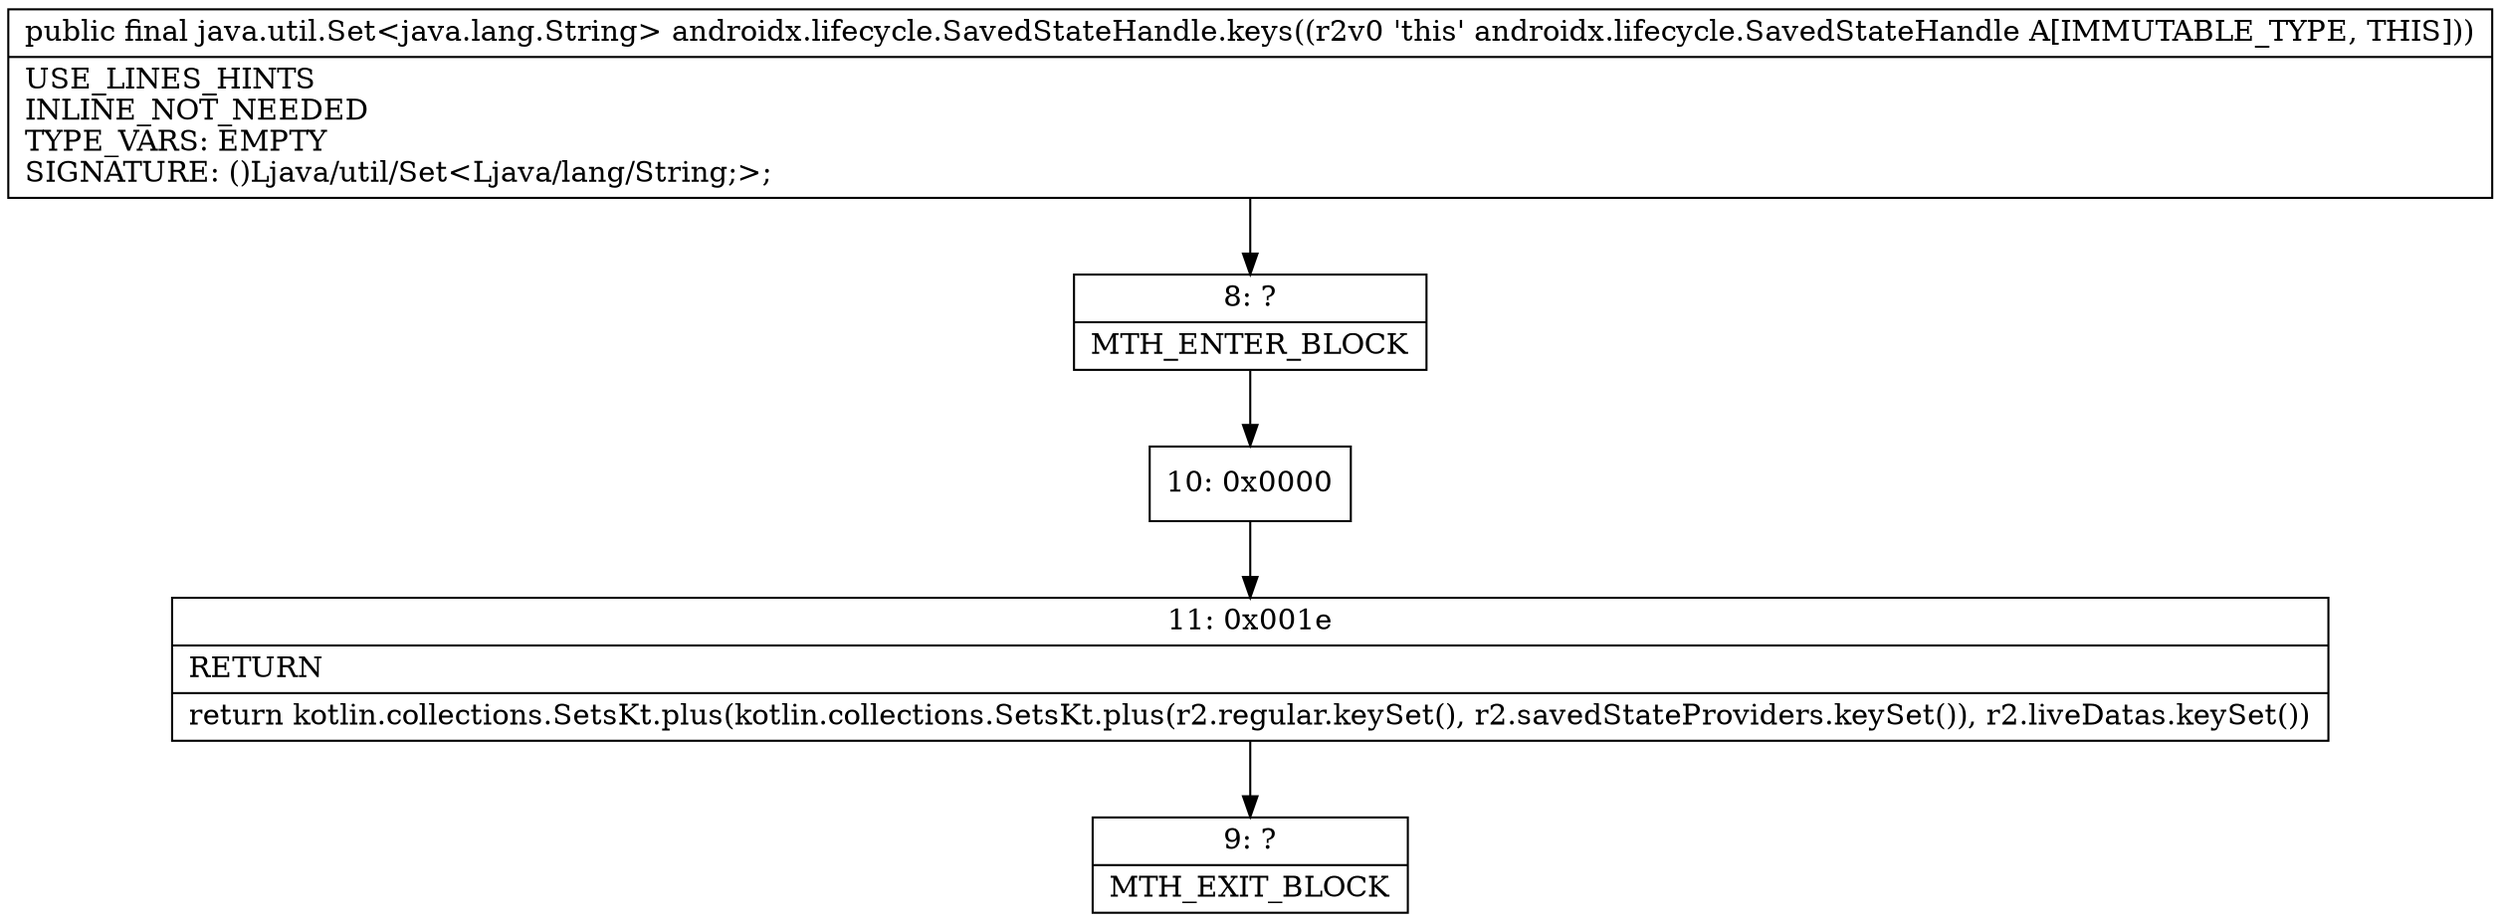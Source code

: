 digraph "CFG forandroidx.lifecycle.SavedStateHandle.keys()Ljava\/util\/Set;" {
Node_8 [shape=record,label="{8\:\ ?|MTH_ENTER_BLOCK\l}"];
Node_10 [shape=record,label="{10\:\ 0x0000}"];
Node_11 [shape=record,label="{11\:\ 0x001e|RETURN\l|return kotlin.collections.SetsKt.plus(kotlin.collections.SetsKt.plus(r2.regular.keySet(), r2.savedStateProviders.keySet()), r2.liveDatas.keySet())\l}"];
Node_9 [shape=record,label="{9\:\ ?|MTH_EXIT_BLOCK\l}"];
MethodNode[shape=record,label="{public final java.util.Set\<java.lang.String\> androidx.lifecycle.SavedStateHandle.keys((r2v0 'this' androidx.lifecycle.SavedStateHandle A[IMMUTABLE_TYPE, THIS]))  | USE_LINES_HINTS\lINLINE_NOT_NEEDED\lTYPE_VARS: EMPTY\lSIGNATURE: ()Ljava\/util\/Set\<Ljava\/lang\/String;\>;\l}"];
MethodNode -> Node_8;Node_8 -> Node_10;
Node_10 -> Node_11;
Node_11 -> Node_9;
}


